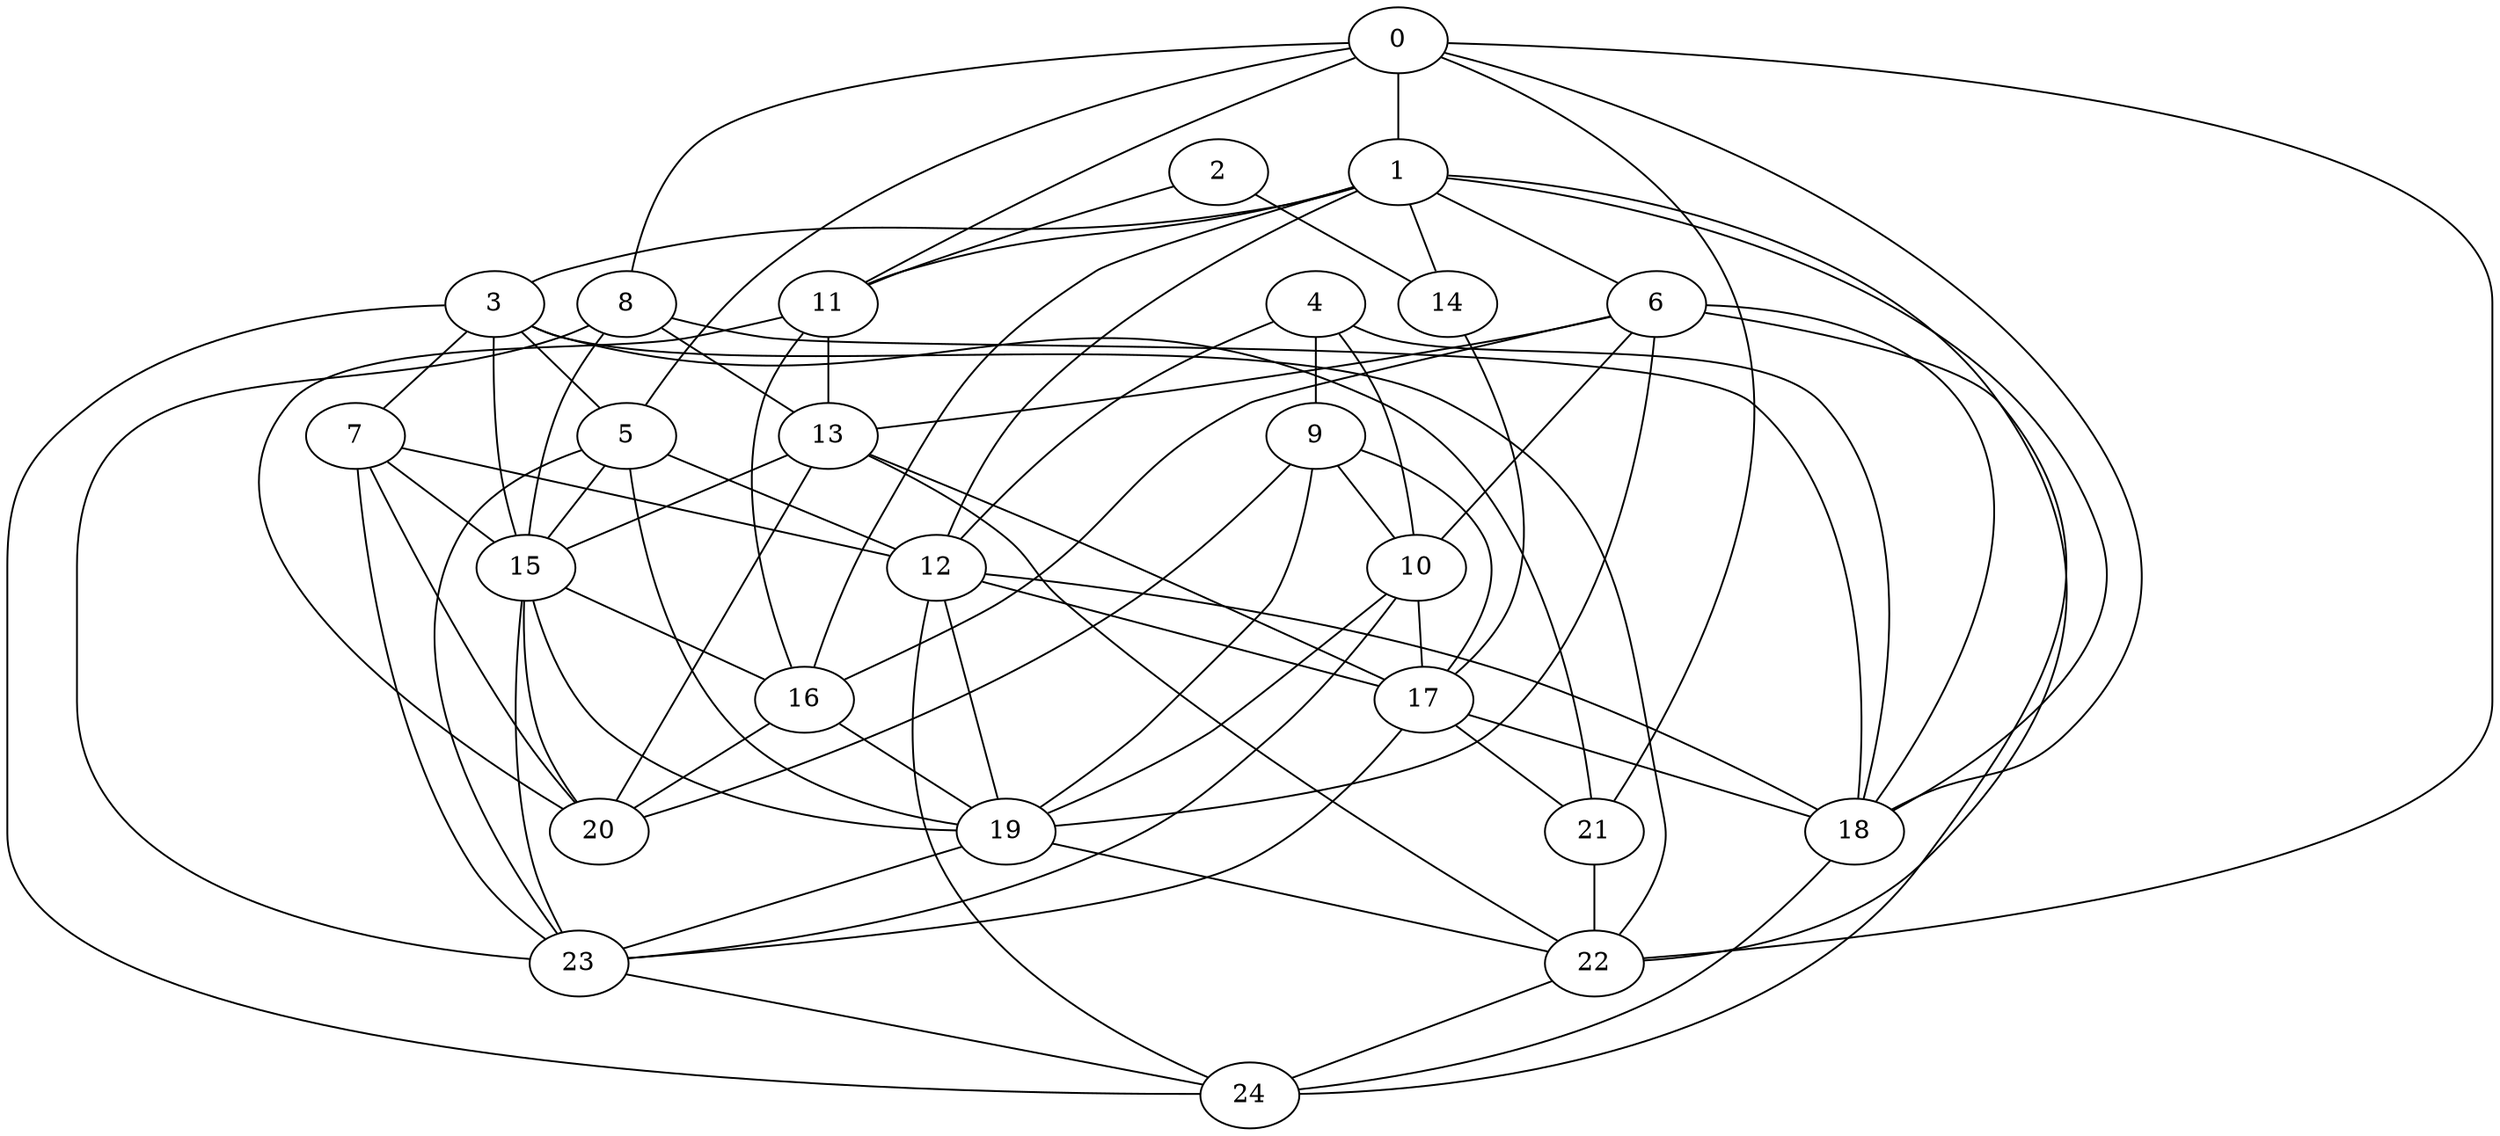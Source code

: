 strict graph "gnp_random_graph(25,0.25)" {
0;
1;
2;
3;
4;
5;
6;
7;
8;
9;
10;
11;
12;
13;
14;
15;
16;
17;
18;
19;
20;
21;
22;
23;
24;
0 -- 1  [is_available=True, prob="0.408365582415"];
0 -- 5  [is_available=True, prob="0.42918052037"];
0 -- 8  [is_available=True, prob="0.756981408803"];
0 -- 11  [is_available=True, prob="0.0972683526106"];
0 -- 18  [is_available=True, prob="1.0"];
0 -- 21  [is_available=True, prob="0.197532662273"];
0 -- 22  [is_available=True, prob="1.0"];
1 -- 3  [is_available=True, prob="0.03721674188"];
1 -- 6  [is_available=True, prob="0.296920896992"];
1 -- 11  [is_available=True, prob="0.304263233849"];
1 -- 12  [is_available=True, prob="1.0"];
1 -- 14  [is_available=True, prob="0.249588739962"];
1 -- 16  [is_available=True, prob="1.0"];
1 -- 18  [is_available=True, prob="1.0"];
1 -- 22  [is_available=True, prob="1.0"];
2 -- 11  [is_available=True, prob="0.981054511783"];
2 -- 14  [is_available=True, prob="0.537923082313"];
3 -- 5  [is_available=True, prob="1.0"];
3 -- 7  [is_available=True, prob="0.614529721049"];
3 -- 15  [is_available=True, prob="0.352086552694"];
3 -- 21  [is_available=True, prob="0.283554549117"];
3 -- 22  [is_available=True, prob="0.112668263623"];
3 -- 24  [is_available=True, prob="0.540404832462"];
4 -- 9  [is_available=True, prob="0.92970005115"];
4 -- 10  [is_available=True, prob="0.786909022991"];
4 -- 12  [is_available=True, prob="1.0"];
4 -- 18  [is_available=True, prob="1.0"];
5 -- 12  [is_available=True, prob="0.487964654067"];
5 -- 15  [is_available=True, prob="0.217292873174"];
5 -- 19  [is_available=True, prob="1.0"];
5 -- 23  [is_available=True, prob="0.387931028022"];
6 -- 10  [is_available=True, prob="0.19325422702"];
6 -- 13  [is_available=True, prob="0.183131322598"];
6 -- 16  [is_available=True, prob="0.204814421032"];
6 -- 18  [is_available=True, prob="0.704562950029"];
6 -- 19  [is_available=True, prob="0.191177766234"];
6 -- 24  [is_available=True, prob="0.67810094482"];
7 -- 23  [is_available=True, prob="0.132992206866"];
7 -- 20  [is_available=True, prob="1.0"];
7 -- 12  [is_available=True, prob="0.882990089055"];
7 -- 15  [is_available=True, prob="0.911765996086"];
8 -- 18  [is_available=True, prob="0.285881794392"];
8 -- 23  [is_available=True, prob="0.602442330372"];
8 -- 13  [is_available=True, prob="0.789373171288"];
8 -- 15  [is_available=True, prob="1.0"];
9 -- 17  [is_available=True, prob="1.0"];
9 -- 10  [is_available=True, prob="0.734501465411"];
9 -- 19  [is_available=True, prob="1.0"];
9 -- 20  [is_available=True, prob="0.701765040446"];
10 -- 17  [is_available=True, prob="1.0"];
10 -- 19  [is_available=True, prob="1.0"];
10 -- 23  [is_available=True, prob="0.682386669832"];
11 -- 13  [is_available=True, prob="0.163300984941"];
11 -- 16  [is_available=True, prob="1.0"];
11 -- 20  [is_available=True, prob="1.0"];
12 -- 17  [is_available=True, prob="0.689870387933"];
12 -- 18  [is_available=True, prob="0.274973513242"];
12 -- 19  [is_available=True, prob="0.27733848037"];
12 -- 24  [is_available=True, prob="1.0"];
13 -- 15  [is_available=True, prob="0.224536879876"];
13 -- 17  [is_available=True, prob="0.165534185358"];
13 -- 20  [is_available=True, prob="0.803701773788"];
13 -- 22  [is_available=True, prob="0.722444719346"];
14 -- 17  [is_available=True, prob="0.284136477235"];
15 -- 16  [is_available=True, prob="0.46867649785"];
15 -- 19  [is_available=True, prob="0.0880407310309"];
15 -- 20  [is_available=True, prob="1.0"];
15 -- 23  [is_available=True, prob="1.0"];
16 -- 19  [is_available=True, prob="0.995557395605"];
16 -- 20  [is_available=True, prob="0.987721035428"];
17 -- 18  [is_available=True, prob="0.45917068293"];
17 -- 21  [is_available=True, prob="0.873270753915"];
17 -- 23  [is_available=True, prob="0.663011189444"];
18 -- 24  [is_available=True, prob="0.52830804078"];
19 -- 22  [is_available=True, prob="1.0"];
19 -- 23  [is_available=True, prob="0.140700232908"];
21 -- 22  [is_available=True, prob="0.275935288223"];
22 -- 24  [is_available=True, prob="0.567468765915"];
23 -- 24  [is_available=True, prob="0.973756715846"];
}
